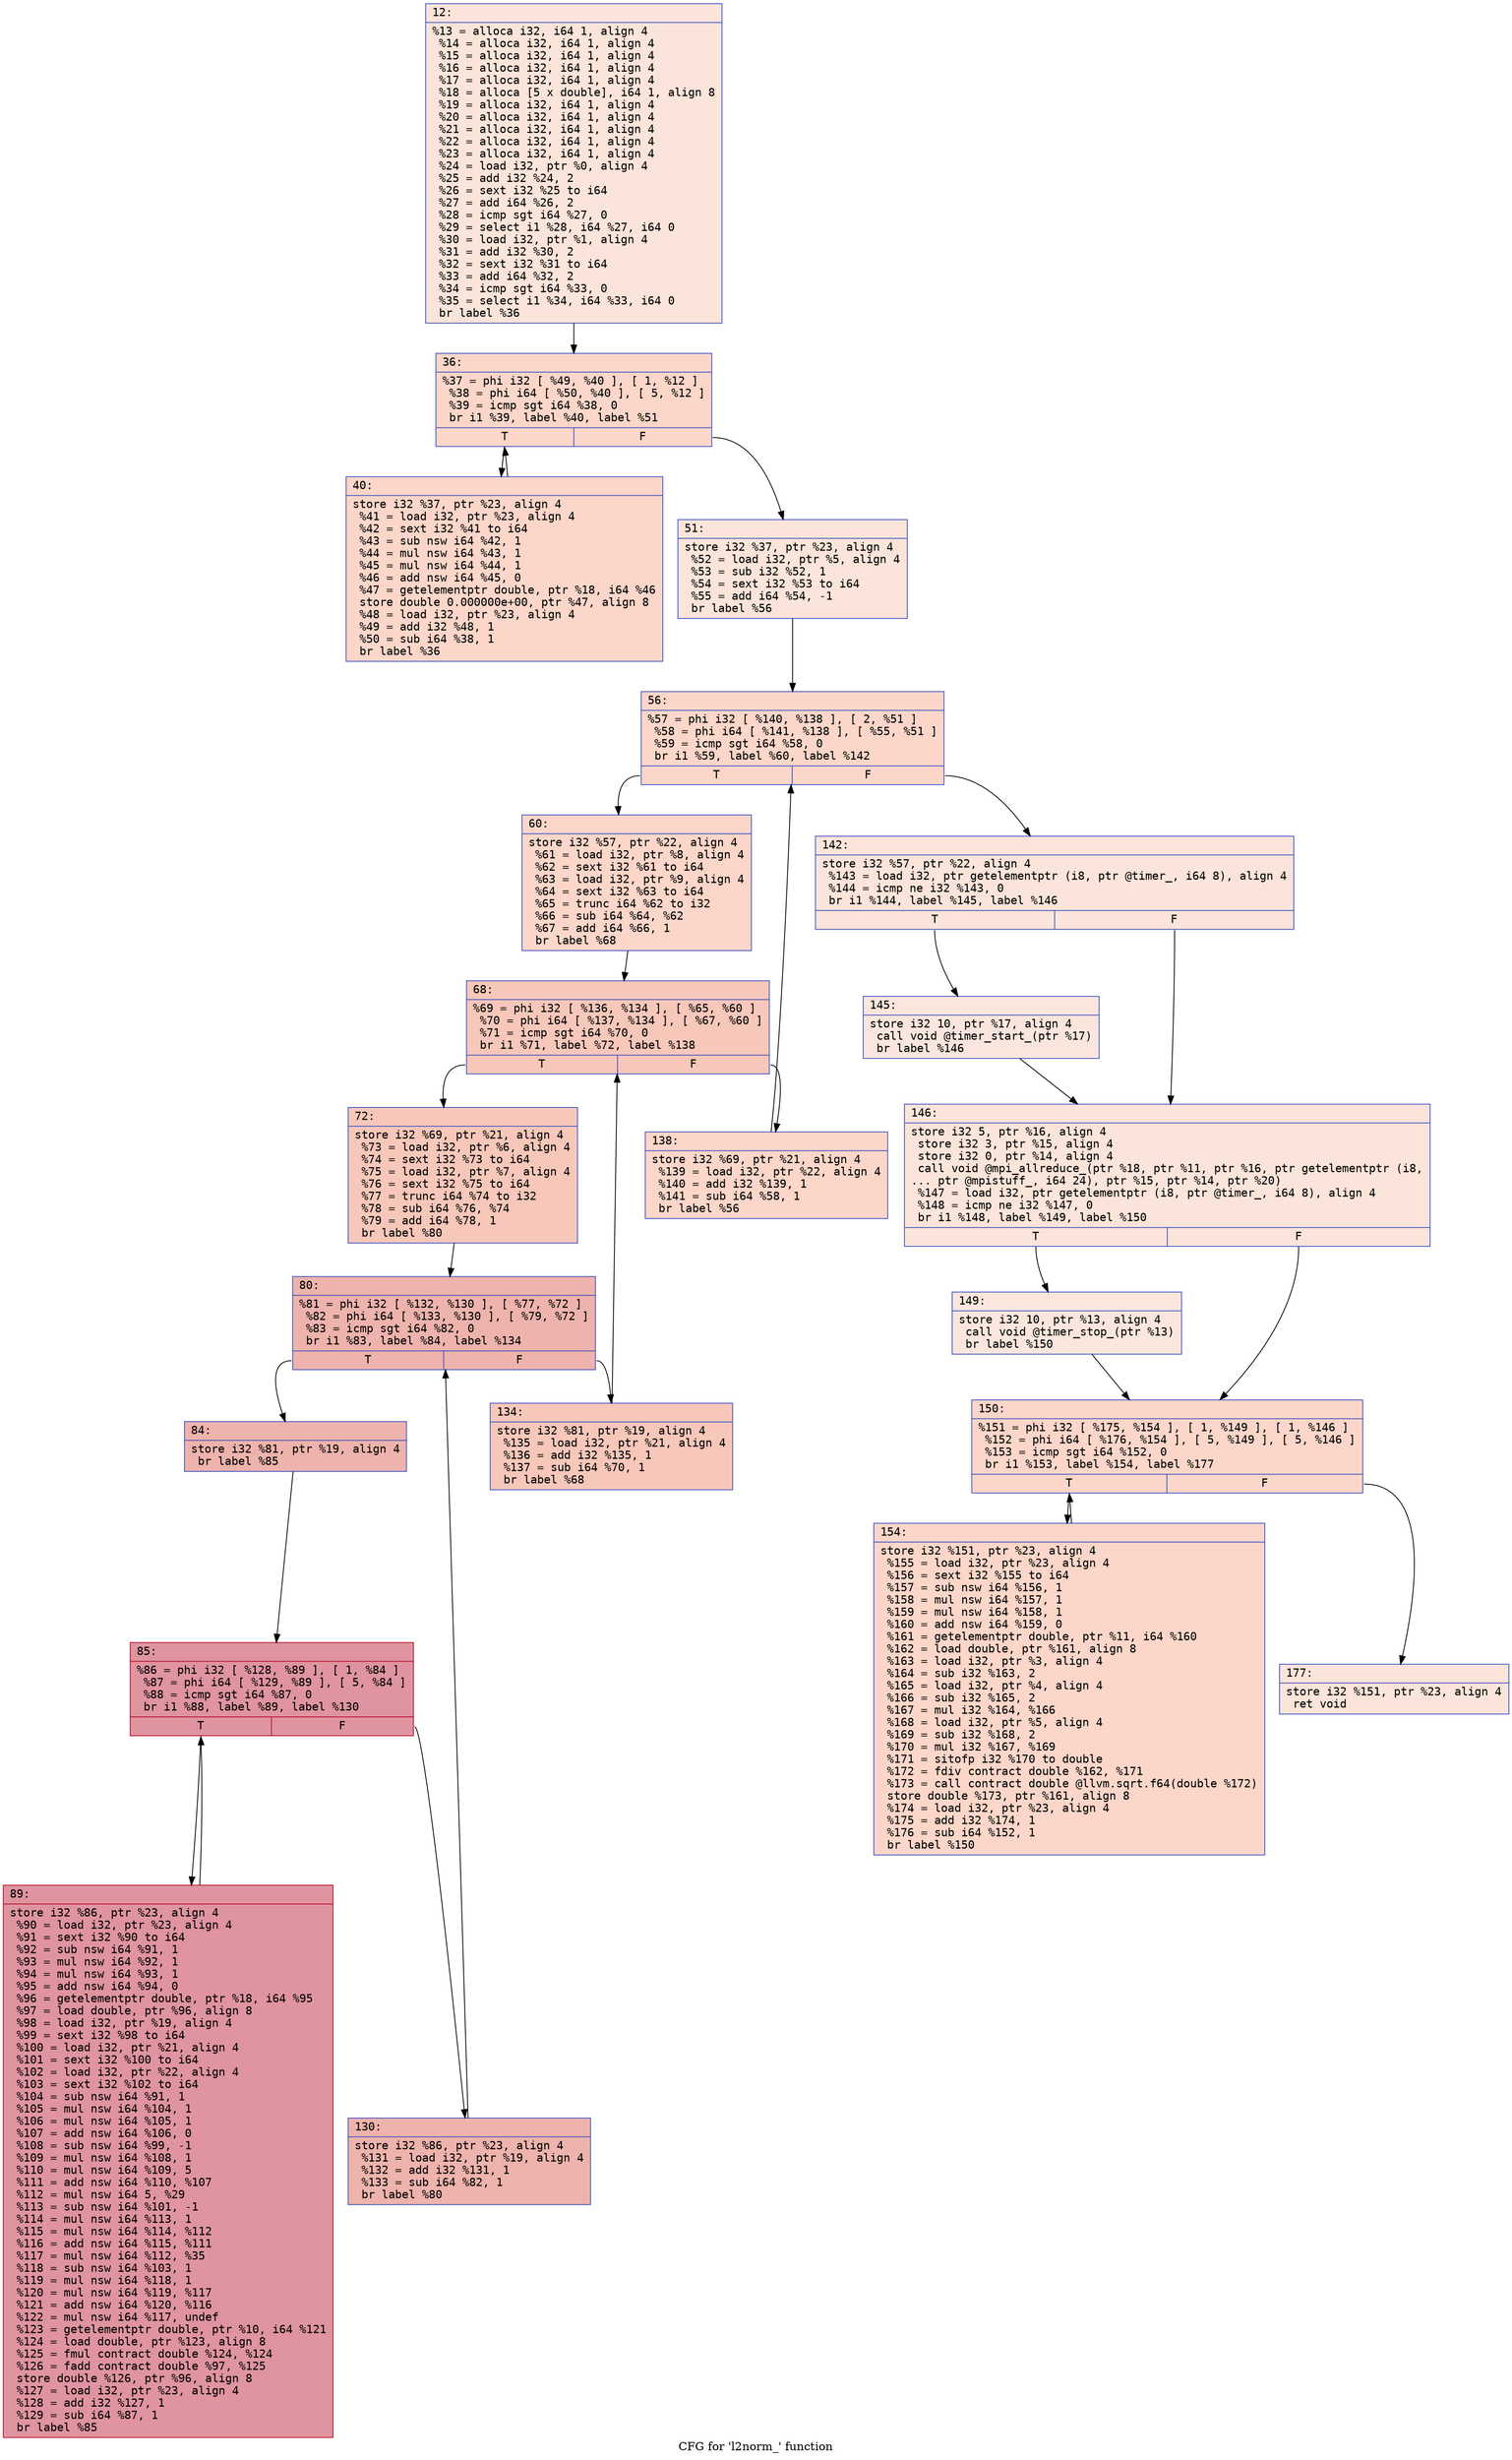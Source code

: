 digraph "CFG for 'l2norm_' function" {
	label="CFG for 'l2norm_' function";

	Node0x55eecc2f8140 [shape=record,color="#3d50c3ff", style=filled, fillcolor="#f5c1a970" fontname="Courier",label="{12:\l|  %13 = alloca i32, i64 1, align 4\l  %14 = alloca i32, i64 1, align 4\l  %15 = alloca i32, i64 1, align 4\l  %16 = alloca i32, i64 1, align 4\l  %17 = alloca i32, i64 1, align 4\l  %18 = alloca [5 x double], i64 1, align 8\l  %19 = alloca i32, i64 1, align 4\l  %20 = alloca i32, i64 1, align 4\l  %21 = alloca i32, i64 1, align 4\l  %22 = alloca i32, i64 1, align 4\l  %23 = alloca i32, i64 1, align 4\l  %24 = load i32, ptr %0, align 4\l  %25 = add i32 %24, 2\l  %26 = sext i32 %25 to i64\l  %27 = add i64 %26, 2\l  %28 = icmp sgt i64 %27, 0\l  %29 = select i1 %28, i64 %27, i64 0\l  %30 = load i32, ptr %1, align 4\l  %31 = add i32 %30, 2\l  %32 = sext i32 %31 to i64\l  %33 = add i64 %32, 2\l  %34 = icmp sgt i64 %33, 0\l  %35 = select i1 %34, i64 %33, i64 0\l  br label %36\l}"];
	Node0x55eecc2f8140 -> Node0x55eecc2f8d60[tooltip="12 -> 36\nProbability 100.00%" ];
	Node0x55eecc2f8d60 [shape=record,color="#3d50c3ff", style=filled, fillcolor="#f6a38570" fontname="Courier",label="{36:\l|  %37 = phi i32 [ %49, %40 ], [ 1, %12 ]\l  %38 = phi i64 [ %50, %40 ], [ 5, %12 ]\l  %39 = icmp sgt i64 %38, 0\l  br i1 %39, label %40, label %51\l|{<s0>T|<s1>F}}"];
	Node0x55eecc2f8d60:s0 -> Node0x55eecc2f8e50[tooltip="36 -> 40\nProbability 96.88%" ];
	Node0x55eecc2f8d60:s1 -> Node0x55eecc2f90d0[tooltip="36 -> 51\nProbability 3.12%" ];
	Node0x55eecc2f8e50 [shape=record,color="#3d50c3ff", style=filled, fillcolor="#f6a38570" fontname="Courier",label="{40:\l|  store i32 %37, ptr %23, align 4\l  %41 = load i32, ptr %23, align 4\l  %42 = sext i32 %41 to i64\l  %43 = sub nsw i64 %42, 1\l  %44 = mul nsw i64 %43, 1\l  %45 = mul nsw i64 %44, 1\l  %46 = add nsw i64 %45, 0\l  %47 = getelementptr double, ptr %18, i64 %46\l  store double 0.000000e+00, ptr %47, align 8\l  %48 = load i32, ptr %23, align 4\l  %49 = add i32 %48, 1\l  %50 = sub i64 %38, 1\l  br label %36\l}"];
	Node0x55eecc2f8e50 -> Node0x55eecc2f8d60[tooltip="40 -> 36\nProbability 100.00%" ];
	Node0x55eecc2f90d0 [shape=record,color="#3d50c3ff", style=filled, fillcolor="#f5c1a970" fontname="Courier",label="{51:\l|  store i32 %37, ptr %23, align 4\l  %52 = load i32, ptr %5, align 4\l  %53 = sub i32 %52, 1\l  %54 = sext i32 %53 to i64\l  %55 = add i64 %54, -1\l  br label %56\l}"];
	Node0x55eecc2f90d0 -> Node0x55eecc2eb2d0[tooltip="51 -> 56\nProbability 100.00%" ];
	Node0x55eecc2eb2d0 [shape=record,color="#3d50c3ff", style=filled, fillcolor="#f6a38570" fontname="Courier",label="{56:\l|  %57 = phi i32 [ %140, %138 ], [ 2, %51 ]\l  %58 = phi i64 [ %141, %138 ], [ %55, %51 ]\l  %59 = icmp sgt i64 %58, 0\l  br i1 %59, label %60, label %142\l|{<s0>T|<s1>F}}"];
	Node0x55eecc2eb2d0:s0 -> Node0x55eecc2eb620[tooltip="56 -> 60\nProbability 96.88%" ];
	Node0x55eecc2eb2d0:s1 -> Node0x55eecc2eb6b0[tooltip="56 -> 142\nProbability 3.12%" ];
	Node0x55eecc2eb620 [shape=record,color="#3d50c3ff", style=filled, fillcolor="#f6a38570" fontname="Courier",label="{60:\l|  store i32 %57, ptr %22, align 4\l  %61 = load i32, ptr %8, align 4\l  %62 = sext i32 %61 to i64\l  %63 = load i32, ptr %9, align 4\l  %64 = sext i32 %63 to i64\l  %65 = trunc i64 %62 to i32\l  %66 = sub i64 %64, %62\l  %67 = add i64 %66, 1\l  br label %68\l}"];
	Node0x55eecc2eb620 -> Node0x55eecc2ebc00[tooltip="60 -> 68\nProbability 100.00%" ];
	Node0x55eecc2ebc00 [shape=record,color="#3d50c3ff", style=filled, fillcolor="#ec7f6370" fontname="Courier",label="{68:\l|  %69 = phi i32 [ %136, %134 ], [ %65, %60 ]\l  %70 = phi i64 [ %137, %134 ], [ %67, %60 ]\l  %71 = icmp sgt i64 %70, 0\l  br i1 %71, label %72, label %138\l|{<s0>T|<s1>F}}"];
	Node0x55eecc2ebc00:s0 -> Node0x55eecc2fc740[tooltip="68 -> 72\nProbability 96.88%" ];
	Node0x55eecc2ebc00:s1 -> Node0x55eecc2eb390[tooltip="68 -> 138\nProbability 3.12%" ];
	Node0x55eecc2fc740 [shape=record,color="#3d50c3ff", style=filled, fillcolor="#ec7f6370" fontname="Courier",label="{72:\l|  store i32 %69, ptr %21, align 4\l  %73 = load i32, ptr %6, align 4\l  %74 = sext i32 %73 to i64\l  %75 = load i32, ptr %7, align 4\l  %76 = sext i32 %75 to i64\l  %77 = trunc i64 %74 to i32\l  %78 = sub i64 %76, %74\l  %79 = add i64 %78, 1\l  br label %80\l}"];
	Node0x55eecc2fc740 -> Node0x55eecc2fcc90[tooltip="72 -> 80\nProbability 100.00%" ];
	Node0x55eecc2fcc90 [shape=record,color="#3d50c3ff", style=filled, fillcolor="#d6524470" fontname="Courier",label="{80:\l|  %81 = phi i32 [ %132, %130 ], [ %77, %72 ]\l  %82 = phi i64 [ %133, %130 ], [ %79, %72 ]\l  %83 = icmp sgt i64 %82, 0\l  br i1 %83, label %84, label %134\l|{<s0>T|<s1>F}}"];
	Node0x55eecc2fcc90:s0 -> Node0x55eecc2fd090[tooltip="80 -> 84\nProbability 96.88%" ];
	Node0x55eecc2fcc90:s1 -> Node0x55eecc2ebcf0[tooltip="80 -> 134\nProbability 3.12%" ];
	Node0x55eecc2fd090 [shape=record,color="#3d50c3ff", style=filled, fillcolor="#d6524470" fontname="Courier",label="{84:\l|  store i32 %81, ptr %19, align 4\l  br label %85\l}"];
	Node0x55eecc2fd090 -> Node0x55eecc2fd270[tooltip="84 -> 85\nProbability 100.00%" ];
	Node0x55eecc2fd270 [shape=record,color="#b70d28ff", style=filled, fillcolor="#b70d2870" fontname="Courier",label="{85:\l|  %86 = phi i32 [ %128, %89 ], [ 1, %84 ]\l  %87 = phi i64 [ %129, %89 ], [ 5, %84 ]\l  %88 = icmp sgt i64 %87, 0\l  br i1 %88, label %89, label %130\l|{<s0>T|<s1>F}}"];
	Node0x55eecc2fd270:s0 -> Node0x55eecc2fd360[tooltip="85 -> 89\nProbability 96.88%" ];
	Node0x55eecc2fd270:s1 -> Node0x55eecc2fcd80[tooltip="85 -> 130\nProbability 3.12%" ];
	Node0x55eecc2fd360 [shape=record,color="#b70d28ff", style=filled, fillcolor="#b70d2870" fontname="Courier",label="{89:\l|  store i32 %86, ptr %23, align 4\l  %90 = load i32, ptr %23, align 4\l  %91 = sext i32 %90 to i64\l  %92 = sub nsw i64 %91, 1\l  %93 = mul nsw i64 %92, 1\l  %94 = mul nsw i64 %93, 1\l  %95 = add nsw i64 %94, 0\l  %96 = getelementptr double, ptr %18, i64 %95\l  %97 = load double, ptr %96, align 8\l  %98 = load i32, ptr %19, align 4\l  %99 = sext i32 %98 to i64\l  %100 = load i32, ptr %21, align 4\l  %101 = sext i32 %100 to i64\l  %102 = load i32, ptr %22, align 4\l  %103 = sext i32 %102 to i64\l  %104 = sub nsw i64 %91, 1\l  %105 = mul nsw i64 %104, 1\l  %106 = mul nsw i64 %105, 1\l  %107 = add nsw i64 %106, 0\l  %108 = sub nsw i64 %99, -1\l  %109 = mul nsw i64 %108, 1\l  %110 = mul nsw i64 %109, 5\l  %111 = add nsw i64 %110, %107\l  %112 = mul nsw i64 5, %29\l  %113 = sub nsw i64 %101, -1\l  %114 = mul nsw i64 %113, 1\l  %115 = mul nsw i64 %114, %112\l  %116 = add nsw i64 %115, %111\l  %117 = mul nsw i64 %112, %35\l  %118 = sub nsw i64 %103, 1\l  %119 = mul nsw i64 %118, 1\l  %120 = mul nsw i64 %119, %117\l  %121 = add nsw i64 %120, %116\l  %122 = mul nsw i64 %117, undef\l  %123 = getelementptr double, ptr %10, i64 %121\l  %124 = load double, ptr %123, align 8\l  %125 = fmul contract double %124, %124\l  %126 = fadd contract double %97, %125\l  store double %126, ptr %96, align 8\l  %127 = load i32, ptr %23, align 4\l  %128 = add i32 %127, 1\l  %129 = sub i64 %87, 1\l  br label %85\l}"];
	Node0x55eecc2fd360 -> Node0x55eecc2fd270[tooltip="89 -> 85\nProbability 100.00%" ];
	Node0x55eecc2fcd80 [shape=record,color="#3d50c3ff", style=filled, fillcolor="#d6524470" fontname="Courier",label="{130:\l|  store i32 %86, ptr %23, align 4\l  %131 = load i32, ptr %19, align 4\l  %132 = add i32 %131, 1\l  %133 = sub i64 %82, 1\l  br label %80\l}"];
	Node0x55eecc2fcd80 -> Node0x55eecc2fcc90[tooltip="130 -> 80\nProbability 100.00%" ];
	Node0x55eecc2ebcf0 [shape=record,color="#3d50c3ff", style=filled, fillcolor="#ec7f6370" fontname="Courier",label="{134:\l|  store i32 %81, ptr %19, align 4\l  %135 = load i32, ptr %21, align 4\l  %136 = add i32 %135, 1\l  %137 = sub i64 %70, 1\l  br label %68\l}"];
	Node0x55eecc2ebcf0 -> Node0x55eecc2ebc00[tooltip="134 -> 68\nProbability 100.00%" ];
	Node0x55eecc2eb390 [shape=record,color="#3d50c3ff", style=filled, fillcolor="#f6a38570" fontname="Courier",label="{138:\l|  store i32 %69, ptr %21, align 4\l  %139 = load i32, ptr %22, align 4\l  %140 = add i32 %139, 1\l  %141 = sub i64 %58, 1\l  br label %56\l}"];
	Node0x55eecc2eb390 -> Node0x55eecc2eb2d0[tooltip="138 -> 56\nProbability 100.00%" ];
	Node0x55eecc2eb6b0 [shape=record,color="#3d50c3ff", style=filled, fillcolor="#f5c1a970" fontname="Courier",label="{142:\l|  store i32 %57, ptr %22, align 4\l  %143 = load i32, ptr getelementptr (i8, ptr @timer_, i64 8), align 4\l  %144 = icmp ne i32 %143, 0\l  br i1 %144, label %145, label %146\l|{<s0>T|<s1>F}}"];
	Node0x55eecc2eb6b0:s0 -> Node0x55eecc3002f0[tooltip="142 -> 145\nProbability 62.50%" ];
	Node0x55eecc2eb6b0:s1 -> Node0x55eecc300340[tooltip="142 -> 146\nProbability 37.50%" ];
	Node0x55eecc3002f0 [shape=record,color="#3d50c3ff", style=filled, fillcolor="#f3c7b170" fontname="Courier",label="{145:\l|  store i32 10, ptr %17, align 4\l  call void @timer_start_(ptr %17)\l  br label %146\l}"];
	Node0x55eecc3002f0 -> Node0x55eecc300340[tooltip="145 -> 146\nProbability 100.00%" ];
	Node0x55eecc300340 [shape=record,color="#3d50c3ff", style=filled, fillcolor="#f5c1a970" fontname="Courier",label="{146:\l|  store i32 5, ptr %16, align 4\l  store i32 3, ptr %15, align 4\l  store i32 0, ptr %14, align 4\l  call void @mpi_allreduce_(ptr %18, ptr %11, ptr %16, ptr getelementptr (i8,\l... ptr @mpistuff_, i64 24), ptr %15, ptr %14, ptr %20)\l  %147 = load i32, ptr getelementptr (i8, ptr @timer_, i64 8), align 4\l  %148 = icmp ne i32 %147, 0\l  br i1 %148, label %149, label %150\l|{<s0>T|<s1>F}}"];
	Node0x55eecc300340:s0 -> Node0x55eecc300d10[tooltip="146 -> 149\nProbability 62.50%" ];
	Node0x55eecc300340:s1 -> Node0x55eecc300d60[tooltip="146 -> 150\nProbability 37.50%" ];
	Node0x55eecc300d10 [shape=record,color="#3d50c3ff", style=filled, fillcolor="#f3c7b170" fontname="Courier",label="{149:\l|  store i32 10, ptr %13, align 4\l  call void @timer_stop_(ptr %13)\l  br label %150\l}"];
	Node0x55eecc300d10 -> Node0x55eecc300d60[tooltip="149 -> 150\nProbability 100.00%" ];
	Node0x55eecc300d60 [shape=record,color="#3d50c3ff", style=filled, fillcolor="#f6a38570" fontname="Courier",label="{150:\l|  %151 = phi i32 [ %175, %154 ], [ 1, %149 ], [ 1, %146 ]\l  %152 = phi i64 [ %176, %154 ], [ 5, %149 ], [ 5, %146 ]\l  %153 = icmp sgt i64 %152, 0\l  br i1 %153, label %154, label %177\l|{<s0>T|<s1>F}}"];
	Node0x55eecc300d60:s0 -> Node0x55eecc301140[tooltip="150 -> 154\nProbability 96.88%" ];
	Node0x55eecc300d60:s1 -> Node0x55eecc3013e0[tooltip="150 -> 177\nProbability 3.12%" ];
	Node0x55eecc301140 [shape=record,color="#3d50c3ff", style=filled, fillcolor="#f6a38570" fontname="Courier",label="{154:\l|  store i32 %151, ptr %23, align 4\l  %155 = load i32, ptr %23, align 4\l  %156 = sext i32 %155 to i64\l  %157 = sub nsw i64 %156, 1\l  %158 = mul nsw i64 %157, 1\l  %159 = mul nsw i64 %158, 1\l  %160 = add nsw i64 %159, 0\l  %161 = getelementptr double, ptr %11, i64 %160\l  %162 = load double, ptr %161, align 8\l  %163 = load i32, ptr %3, align 4\l  %164 = sub i32 %163, 2\l  %165 = load i32, ptr %4, align 4\l  %166 = sub i32 %165, 2\l  %167 = mul i32 %164, %166\l  %168 = load i32, ptr %5, align 4\l  %169 = sub i32 %168, 2\l  %170 = mul i32 %167, %169\l  %171 = sitofp i32 %170 to double\l  %172 = fdiv contract double %162, %171\l  %173 = call contract double @llvm.sqrt.f64(double %172)\l  store double %173, ptr %161, align 8\l  %174 = load i32, ptr %23, align 4\l  %175 = add i32 %174, 1\l  %176 = sub i64 %152, 1\l  br label %150\l}"];
	Node0x55eecc301140 -> Node0x55eecc300d60[tooltip="154 -> 150\nProbability 100.00%" ];
	Node0x55eecc3013e0 [shape=record,color="#3d50c3ff", style=filled, fillcolor="#f5c1a970" fontname="Courier",label="{177:\l|  store i32 %151, ptr %23, align 4\l  ret void\l}"];
}
